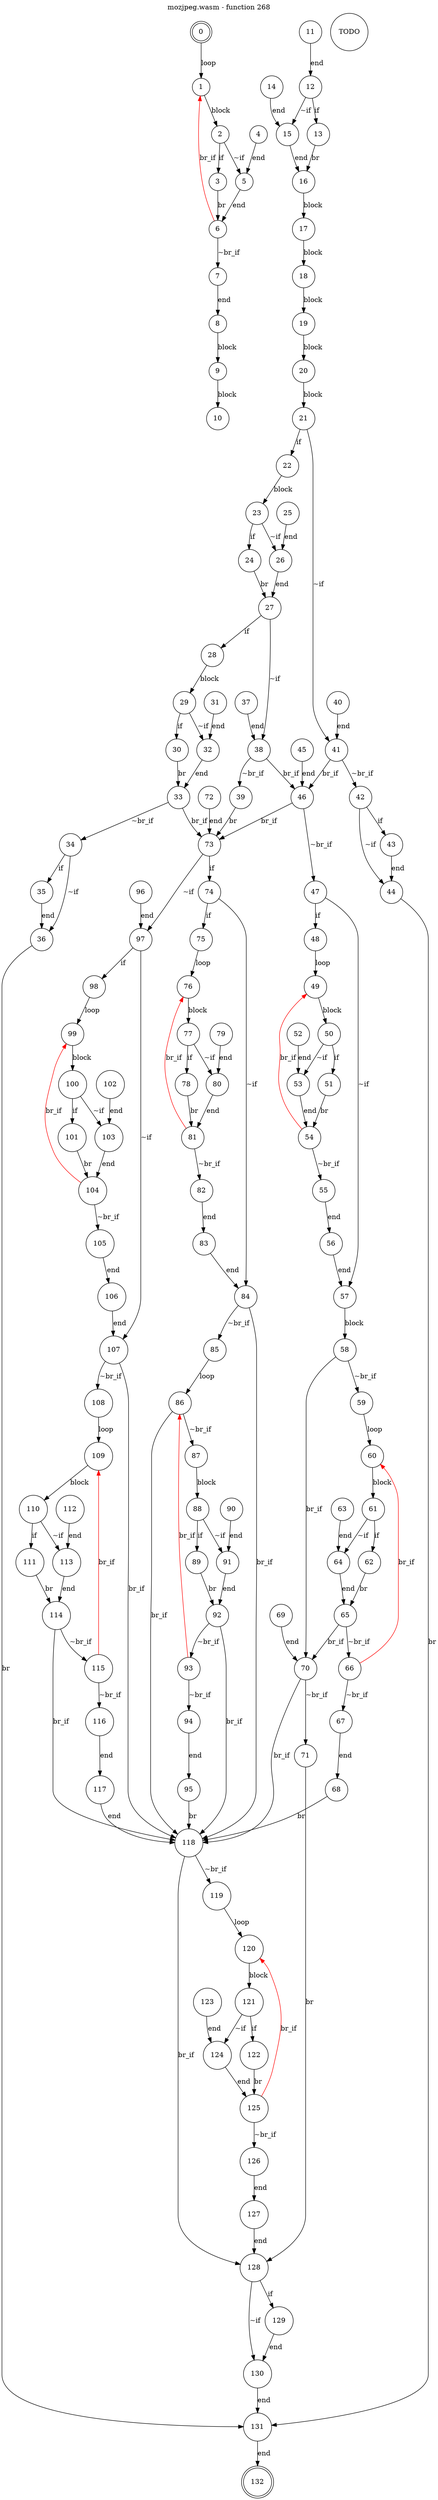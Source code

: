digraph finite_state_machine {
    label = "mozjpeg.wasm - function 268"
    labelloc =  t
    labelfontsize = 16
    labelfontcolor = black
    labelfontname = "Helvetica"
    node [shape = doublecircle]; 0 132;
    node [shape = circle];
    0 -> 1[label = "loop"];
    1 -> 2[label = "block"];
    2 -> 3[label = "if"];
    2 -> 5[label = "~if"];
    3 -> 6[label = "br"];
    4 -> 5[label = "end"];
    5 -> 6[label = "end"];
    6 -> 7[label = "~br_if"];
    6 -> 1[color="red" label = "br_if"];
    7 -> 8[label = "end"];
    8 -> 9[label = "block"];
    9 -> 10[label = "block"];
TODO
    11 -> 12[label = "end"];
    12 -> 13[label = "if"];
    12 -> 15[label = "~if"];
    13 -> 16[label = "br"];
    14 -> 15[label = "end"];
    15 -> 16[label = "end"];
    16 -> 17[label = "block"];
    17 -> 18[label = "block"];
    18 -> 19[label = "block"];
    19 -> 20[label = "block"];
    20 -> 21[label = "block"];
    21 -> 22[label = "if"];
    21 -> 41[label = "~if"];
    22 -> 23[label = "block"];
    23 -> 24[label = "if"];
    23 -> 26[label = "~if"];
    24 -> 27[label = "br"];
    25 -> 26[label = "end"];
    26 -> 27[label = "end"];
    27 -> 28[label = "if"];
    27 -> 38[label = "~if"];
    28 -> 29[label = "block"];
    29 -> 30[label = "if"];
    29 -> 32[label = "~if"];
    30 -> 33[label = "br"];
    31 -> 32[label = "end"];
    32 -> 33[label = "end"];
    33 -> 34[label = "~br_if"];
    33 -> 73[label = "br_if"];
    34 -> 35[label = "if"];
    34 -> 36[label = "~if"];
    35 -> 36[label = "end"];
    36 -> 131[label = "br"];
    37 -> 38[label = "end"];
    38 -> 39[label = "~br_if"];
    38 -> 46[label = "br_if"];
    39 -> 73[label = "br"];
    40 -> 41[label = "end"];
    41 -> 42[label = "~br_if"];
    41 -> 46[label = "br_if"];
    42 -> 43[label = "if"];
    42 -> 44[label = "~if"];
    43 -> 44[label = "end"];
    44 -> 131[label = "br"];
    45 -> 46[label = "end"];
    46 -> 47[label = "~br_if"];
    46 -> 73[label = "br_if"];
    47 -> 48[label = "if"];
    47 -> 57[label = "~if"];
    48 -> 49[label = "loop"];
    49 -> 50[label = "block"];
    50 -> 51[label = "if"];
    50 -> 53[label = "~if"];
    51 -> 54[label = "br"];
    52 -> 53[label = "end"];
    53 -> 54[label = "end"];
    54 -> 55[label = "~br_if"];
    54 -> 49[color="red" label = "br_if"];
    55 -> 56[label = "end"];
    56 -> 57[label = "end"];
    57 -> 58[label = "block"];
    58 -> 59[label = "~br_if"];
    58 -> 70[label = "br_if"];
    59 -> 60[label = "loop"];
    60 -> 61[label = "block"];
    61 -> 62[label = "if"];
    61 -> 64[label = "~if"];
    62 -> 65[label = "br"];
    63 -> 64[label = "end"];
    64 -> 65[label = "end"];
    65 -> 66[label = "~br_if"];
    65 -> 70[label = "br_if"];
    66 -> 67[label = "~br_if"];
    66 -> 60[color="red" label = "br_if"];
    67 -> 68[label = "end"];
    68 -> 118[label = "br"];
    69 -> 70[label = "end"];
    70 -> 71[label = "~br_if"];
    70 -> 118[label = "br_if"];
    71 -> 128[label = "br"];
    72 -> 73[label = "end"];
    73 -> 74[label = "if"];
    73 -> 97[label = "~if"];
    74 -> 75[label = "if"];
    74 -> 84[label = "~if"];
    75 -> 76[label = "loop"];
    76 -> 77[label = "block"];
    77 -> 78[label = "if"];
    77 -> 80[label = "~if"];
    78 -> 81[label = "br"];
    79 -> 80[label = "end"];
    80 -> 81[label = "end"];
    81 -> 82[label = "~br_if"];
    81 -> 76[color="red" label = "br_if"];
    82 -> 83[label = "end"];
    83 -> 84[label = "end"];
    84 -> 85[label = "~br_if"];
    84 -> 118[label = "br_if"];
    85 -> 86[label = "loop"];
    86 -> 87[label = "~br_if"];
    86 -> 118[label = "br_if"];
    87 -> 88[label = "block"];
    88 -> 89[label = "if"];
    88 -> 91[label = "~if"];
    89 -> 92[label = "br"];
    90 -> 91[label = "end"];
    91 -> 92[label = "end"];
    92 -> 93[label = "~br_if"];
    92 -> 118[label = "br_if"];
    93 -> 94[label = "~br_if"];
    93 -> 86[color="red" label = "br_if"];
    94 -> 95[label = "end"];
    95 -> 118[label = "br"];
    96 -> 97[label = "end"];
    97 -> 98[label = "if"];
    97 -> 107[label = "~if"];
    98 -> 99[label = "loop"];
    99 -> 100[label = "block"];
    100 -> 101[label = "if"];
    100 -> 103[label = "~if"];
    101 -> 104[label = "br"];
    102 -> 103[label = "end"];
    103 -> 104[label = "end"];
    104 -> 105[label = "~br_if"];
    104 -> 99[color="red" label = "br_if"];
    105 -> 106[label = "end"];
    106 -> 107[label = "end"];
    107 -> 108[label = "~br_if"];
    107 -> 118[label = "br_if"];
    108 -> 109[label = "loop"];
    109 -> 110[label = "block"];
    110 -> 111[label = "if"];
    110 -> 113[label = "~if"];
    111 -> 114[label = "br"];
    112 -> 113[label = "end"];
    113 -> 114[label = "end"];
    114 -> 115[label = "~br_if"];
    114 -> 118[label = "br_if"];
    115 -> 116[label = "~br_if"];
    115 -> 109[color="red" label = "br_if"];
    116 -> 117[label = "end"];
    117 -> 118[label = "end"];
    118 -> 119[label = "~br_if"];
    118 -> 128[label = "br_if"];
    119 -> 120[label = "loop"];
    120 -> 121[label = "block"];
    121 -> 122[label = "if"];
    121 -> 124[label = "~if"];
    122 -> 125[label = "br"];
    123 -> 124[label = "end"];
    124 -> 125[label = "end"];
    125 -> 126[label = "~br_if"];
    125 -> 120[color="red" label = "br_if"];
    126 -> 127[label = "end"];
    127 -> 128[label = "end"];
    128 -> 129[label = "if"];
    128 -> 130[label = "~if"];
    129 -> 130[label = "end"];
    130 -> 131[label = "end"];
    131 -> 132[label = "end"];
}
